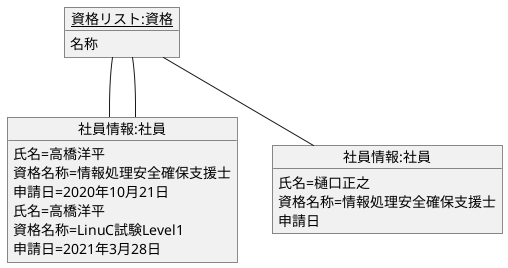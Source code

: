 @startuml 演習3-6
    object "<u>資格リスト:資格</u>" as quadrilateral{
        名称
    }

    object "社員情報:社員" as takahashi{
        氏名=高橋洋平
        資格名称=情報処理安全確保支援士
        申請日=2020年10月21日
    }

    object "社員情報:社員" as higuchi{
        氏名=樋口正之
        資格名称=情報処理安全確保支援士
        申請日
    }

    object "社員情報:社員" as takahashi{
        氏名=高橋洋平
        資格名称=LinuC試験Level1
        申請日=2021年3月28日
    }

    quadrilateral -- takahashi
    quadrilateral -- higuchi
    quadrilateral -- takahashi
@enduml